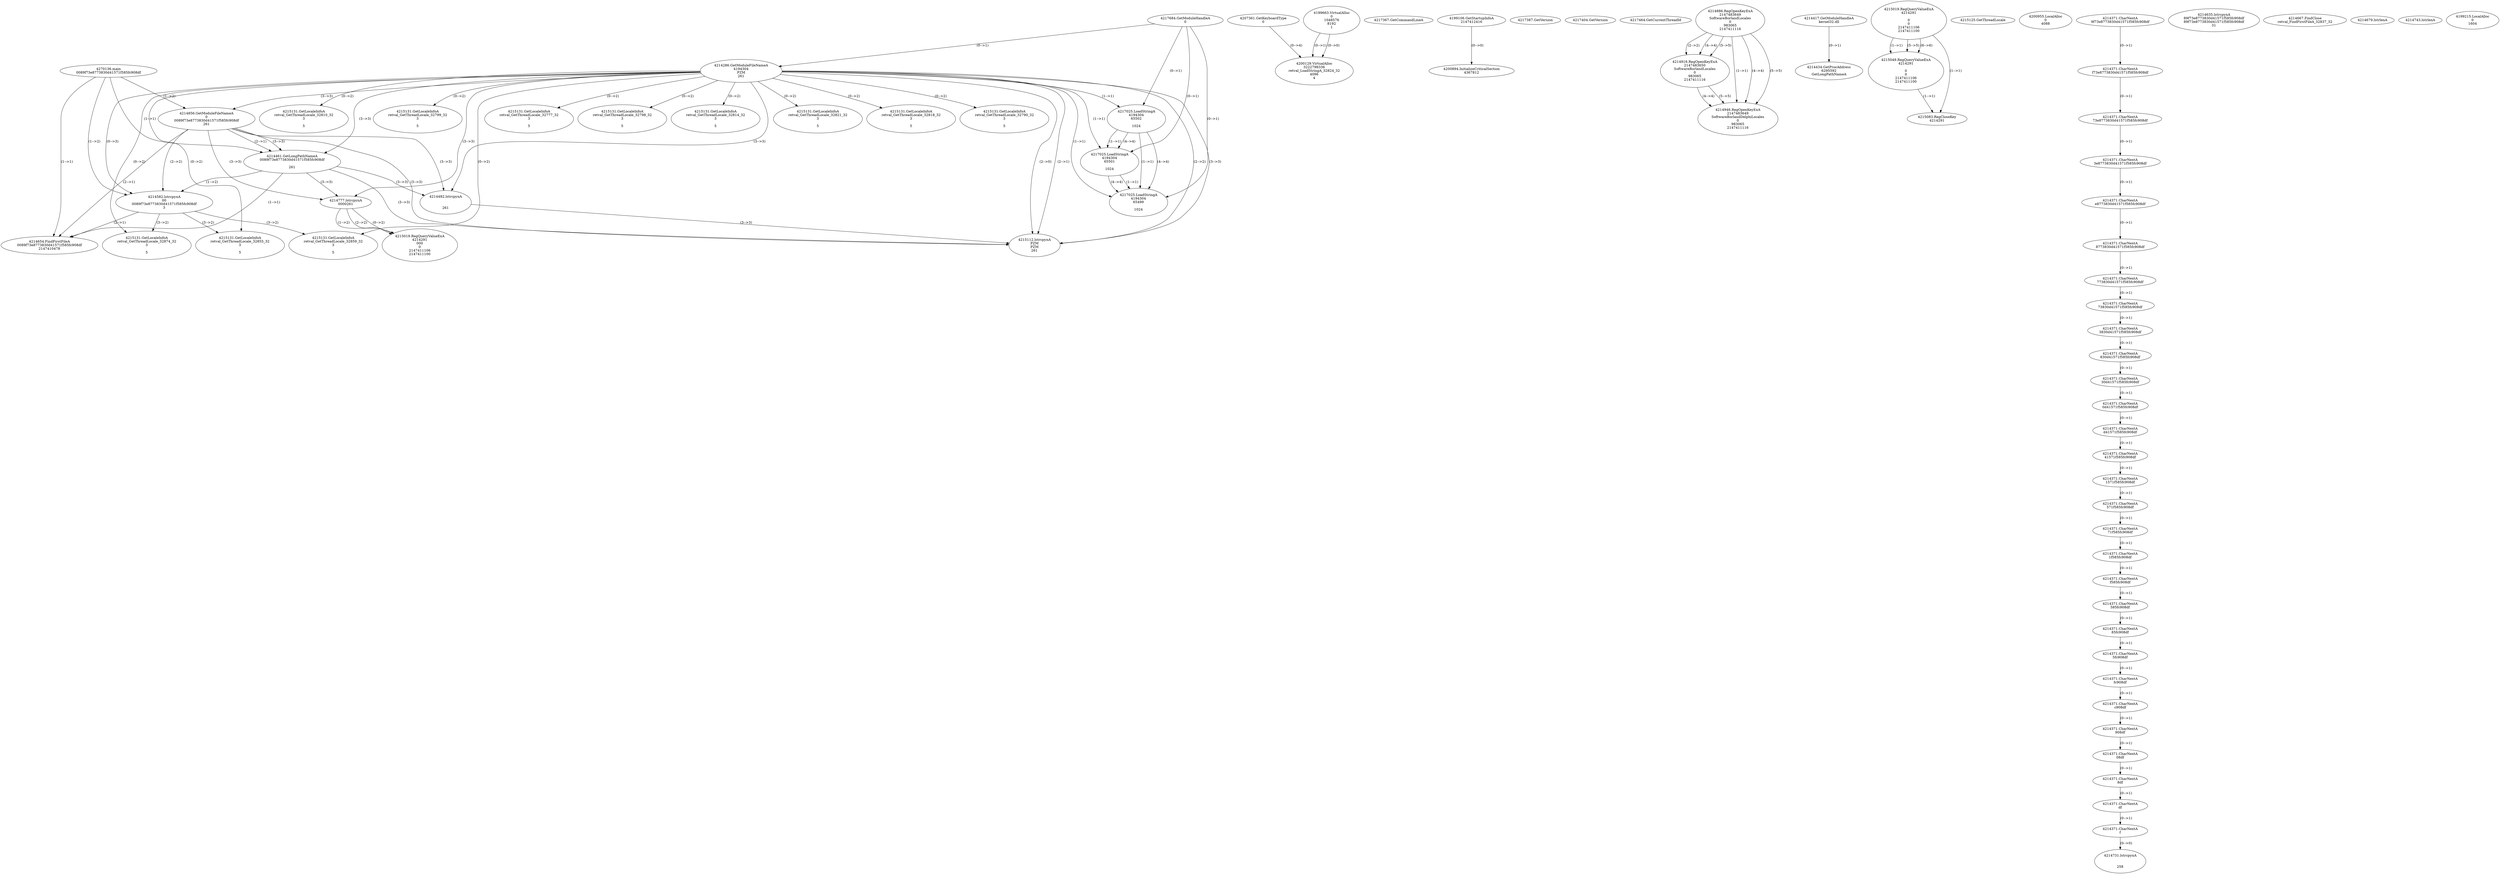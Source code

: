 // Global SCDG with merge call
digraph {
	0 [label="4270136.main
0089f73e8773830d41571f585fc908df"]
	1 [label="4217684.GetModuleHandleA
0"]
	2 [label="4207361.GetKeyboardType
0"]
	3 [label="4217367.GetCommandLineA
"]
	4 [label="4199106.GetStartupInfoA
2147412416"]
	5 [label="4217387.GetVersion
"]
	6 [label="4217404.GetVersion
"]
	7 [label="4217464.GetCurrentThreadId
"]
	8 [label="4214286.GetModuleFileNameA
4194304
PZM
261"]
	1 -> 8 [label="(0-->1)"]
	9 [label="4214856.GetModuleFileNameA
0
0089f73e8773830d41571f585fc908df
261"]
	0 -> 9 [label="(1-->2)"]
	8 -> 9 [label="(3-->3)"]
	10 [label="4214886.RegOpenKeyExA
2147483649
Software\Borland\Locales
0
983065
2147411116"]
	11 [label="4214417.GetModuleHandleA
kernel32.dll"]
	12 [label="4214434.GetProcAddress
6295592
GetLongPathNameA"]
	11 -> 12 [label="(0-->1)"]
	13 [label="4214461.GetLongPathNameA
0089f73e8773830d41571f585fc908df

261"]
	0 -> 13 [label="(1-->1)"]
	9 -> 13 [label="(2-->1)"]
	8 -> 13 [label="(3-->3)"]
	9 -> 13 [label="(3-->3)"]
	14 [label="4214482.lstrcpynA


261"]
	8 -> 14 [label="(3-->3)"]
	9 -> 14 [label="(3-->3)"]
	13 -> 14 [label="(3-->3)"]
	15 [label="4215019.RegQueryValueExA
4214291

0
0
2147411106
2147411100"]
	16 [label="4215049.RegQueryValueExA
4214291

0
0
2147411106
2147411100"]
	15 -> 16 [label="(1-->1)"]
	15 -> 16 [label="(5-->5)"]
	15 -> 16 [label="(6-->6)"]
	17 [label="4215083.RegCloseKey
4214291"]
	15 -> 17 [label="(1-->1)"]
	16 -> 17 [label="(1-->1)"]
	18 [label="4215112.lstrcpynA
PZM
PZM
261"]
	8 -> 18 [label="(2-->1)"]
	8 -> 18 [label="(2-->2)"]
	8 -> 18 [label="(3-->3)"]
	9 -> 18 [label="(3-->3)"]
	13 -> 18 [label="(3-->3)"]
	14 -> 18 [label="(3-->3)"]
	8 -> 18 [label="(2-->0)"]
	19 [label="4215125.GetThreadLocale
"]
	20 [label="4215131.GetLocaleInfoA
retval_GetThreadLocale_32810_32
3

5"]
	8 -> 20 [label="(0-->2)"]
	21 [label="4217025.LoadStringA
4194304
65502

1024"]
	1 -> 21 [label="(0-->1)"]
	8 -> 21 [label="(1-->1)"]
	22 [label="4217025.LoadStringA
4194304
65501

1024"]
	1 -> 22 [label="(0-->1)"]
	8 -> 22 [label="(1-->1)"]
	21 -> 22 [label="(1-->1)"]
	21 -> 22 [label="(4-->4)"]
	23 [label="4200894.InitializeCriticalSection
4367812"]
	4 -> 23 [label="(0-->0)"]
	24 [label="4200955.LocalAlloc
0
4088"]
	25 [label="4214916.RegOpenKeyExA
2147483650
Software\Borland\Locales
0
983065
2147411116"]
	10 -> 25 [label="(2-->2)"]
	10 -> 25 [label="(4-->4)"]
	10 -> 25 [label="(5-->5)"]
	26 [label="4214946.RegOpenKeyExA
2147483649
Software\Borland\Delphi\Locales
0
983065
2147411116"]
	10 -> 26 [label="(1-->1)"]
	10 -> 26 [label="(4-->4)"]
	25 -> 26 [label="(4-->4)"]
	10 -> 26 [label="(5-->5)"]
	25 -> 26 [label="(5-->5)"]
	27 [label="4214582.lstrcpynA
00
0089f73e8773830d41571f585fc908df
3"]
	0 -> 27 [label="(1-->2)"]
	9 -> 27 [label="(2-->2)"]
	13 -> 27 [label="(1-->2)"]
	8 -> 27 [label="(0-->3)"]
	28 [label="4214371.CharNextA
9f73e8773830d41571f585fc908df"]
	29 [label="4214371.CharNextA
f73e8773830d41571f585fc908df"]
	28 -> 29 [label="(0-->1)"]
	30 [label="4214371.CharNextA
73e8773830d41571f585fc908df"]
	29 -> 30 [label="(0-->1)"]
	31 [label="4214371.CharNextA
3e8773830d41571f585fc908df"]
	30 -> 31 [label="(0-->1)"]
	32 [label="4214371.CharNextA
e8773830d41571f585fc908df"]
	31 -> 32 [label="(0-->1)"]
	33 [label="4214371.CharNextA
8773830d41571f585fc908df"]
	32 -> 33 [label="(0-->1)"]
	34 [label="4214371.CharNextA
773830d41571f585fc908df"]
	33 -> 34 [label="(0-->1)"]
	35 [label="4214371.CharNextA
73830d41571f585fc908df"]
	34 -> 35 [label="(0-->1)"]
	36 [label="4214371.CharNextA
3830d41571f585fc908df"]
	35 -> 36 [label="(0-->1)"]
	37 [label="4214371.CharNextA
830d41571f585fc908df"]
	36 -> 37 [label="(0-->1)"]
	38 [label="4214371.CharNextA
30d41571f585fc908df"]
	37 -> 38 [label="(0-->1)"]
	39 [label="4214371.CharNextA
0d41571f585fc908df"]
	38 -> 39 [label="(0-->1)"]
	40 [label="4214371.CharNextA
d41571f585fc908df"]
	39 -> 40 [label="(0-->1)"]
	41 [label="4214371.CharNextA
41571f585fc908df"]
	40 -> 41 [label="(0-->1)"]
	42 [label="4214371.CharNextA
1571f585fc908df"]
	41 -> 42 [label="(0-->1)"]
	43 [label="4214371.CharNextA
571f585fc908df"]
	42 -> 43 [label="(0-->1)"]
	44 [label="4214371.CharNextA
71f585fc908df"]
	43 -> 44 [label="(0-->1)"]
	45 [label="4214371.CharNextA
1f585fc908df"]
	44 -> 45 [label="(0-->1)"]
	46 [label="4214371.CharNextA
f585fc908df"]
	45 -> 46 [label="(0-->1)"]
	47 [label="4214371.CharNextA
585fc908df"]
	46 -> 47 [label="(0-->1)"]
	48 [label="4214371.CharNextA
85fc908df"]
	47 -> 48 [label="(0-->1)"]
	49 [label="4214371.CharNextA
5fc908df"]
	48 -> 49 [label="(0-->1)"]
	50 [label="4214371.CharNextA
fc908df"]
	49 -> 50 [label="(0-->1)"]
	51 [label="4214371.CharNextA
c908df"]
	50 -> 51 [label="(0-->1)"]
	52 [label="4214371.CharNextA
908df"]
	51 -> 52 [label="(0-->1)"]
	53 [label="4214371.CharNextA
08df"]
	52 -> 53 [label="(0-->1)"]
	54 [label="4214371.CharNextA
8df"]
	53 -> 54 [label="(0-->1)"]
	55 [label="4214371.CharNextA
df"]
	54 -> 55 [label="(0-->1)"]
	56 [label="4214371.CharNextA
f"]
	55 -> 56 [label="(0-->1)"]
	57 [label="4214635.lstrcpynA
89f73e8773830d41571f585fc908df
89f73e8773830d41571f585fc908df
31"]
	58 [label="4214654.FindFirstFileA
0089f73e8773830d41571f585fc908df
2147410478"]
	0 -> 58 [label="(1-->1)"]
	9 -> 58 [label="(2-->1)"]
	13 -> 58 [label="(1-->1)"]
	27 -> 58 [label="(2-->1)"]
	59 [label="4214667.FindClose
retval_FindFirstFileA_32837_32"]
	60 [label="4214679.lstrlenA
"]
	61 [label="4214731.lstrcpynA


258"]
	56 -> 61 [label="(0-->0)"]
	62 [label="4214743.lstrlenA
"]
	63 [label="4214777.lstrcpynA
00\
00\
261"]
	8 -> 63 [label="(3-->3)"]
	9 -> 63 [label="(3-->3)"]
	13 -> 63 [label="(3-->3)"]
	64 [label="4215019.RegQueryValueExA
4214291
00\
0
0
2147411106
2147411100"]
	63 -> 64 [label="(1-->2)"]
	63 -> 64 [label="(2-->2)"]
	63 -> 64 [label="(0-->2)"]
	65 [label="4215131.GetLocaleInfoA
retval_GetThreadLocale_32874_32
3

5"]
	8 -> 65 [label="(0-->2)"]
	27 -> 65 [label="(3-->2)"]
	66 [label="4217025.LoadStringA
4194304
65499

1024"]
	1 -> 66 [label="(0-->1)"]
	8 -> 66 [label="(1-->1)"]
	21 -> 66 [label="(1-->1)"]
	22 -> 66 [label="(1-->1)"]
	21 -> 66 [label="(4-->4)"]
	22 -> 66 [label="(4-->4)"]
	67 [label="4215131.GetLocaleInfoA
retval_GetThreadLocale_32799_32
3

5"]
	8 -> 67 [label="(0-->2)"]
	68 [label="4199663.VirtualAlloc
0
1048576
8192
1"]
	69 [label="4199215.LocalAlloc
0
1604"]
	70 [label="4200129.VirtualAlloc
3222798336
retval_LoadStringA_32824_32
4096
4"]
	68 -> 70 [label="(0-->1)"]
	2 -> 70 [label="(0-->4)"]
	68 -> 70 [label="(0-->0)"]
	71 [label="4215131.GetLocaleInfoA
retval_GetThreadLocale_32855_32
3

5"]
	8 -> 71 [label="(0-->2)"]
	27 -> 71 [label="(3-->2)"]
	72 [label="4215131.GetLocaleInfoA
retval_GetThreadLocale_32777_32
3

5"]
	8 -> 72 [label="(0-->2)"]
	73 [label="4215131.GetLocaleInfoA
retval_GetThreadLocale_32798_32
3

5"]
	8 -> 73 [label="(0-->2)"]
	74 [label="4215131.GetLocaleInfoA
retval_GetThreadLocale_32814_32
3

5"]
	8 -> 74 [label="(0-->2)"]
	75 [label="4215131.GetLocaleInfoA
retval_GetThreadLocale_32821_32
3

5"]
	8 -> 75 [label="(0-->2)"]
	76 [label="4215131.GetLocaleInfoA
retval_GetThreadLocale_32818_32
3

5"]
	8 -> 76 [label="(0-->2)"]
	77 [label="4215131.GetLocaleInfoA
retval_GetThreadLocale_32790_32
3

5"]
	8 -> 77 [label="(0-->2)"]
	78 [label="4215131.GetLocaleInfoA
retval_GetThreadLocale_32859_32
3

5"]
	8 -> 78 [label="(0-->2)"]
	27 -> 78 [label="(3-->2)"]
}
